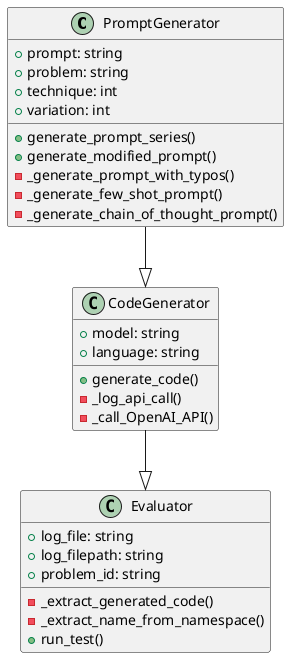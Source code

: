 @startuml
class PromptGenerator {
    + prompt: string
    + problem: string
    + technique: int
    + variation: int
    + generate_prompt_series()
    + generate_modified_prompt()
    - _generate_prompt_with_typos()
    - _generate_few_shot_prompt()
    - _generate_chain_of_thought_prompt()
}

class CodeGenerator {
    + model: string
    + language: string
    + generate_code()
    - _log_api_call()
    - _call_OpenAI_API()
}

class Evaluator {
    + log_file: string
    + log_filepath: string
    + problem_id: string
    - _extract_generated_code()
    - _extract_name_from_namespace()
    + run_test()
}

PromptGenerator --|> CodeGenerator
CodeGenerator --|> Evaluator
@enduml
